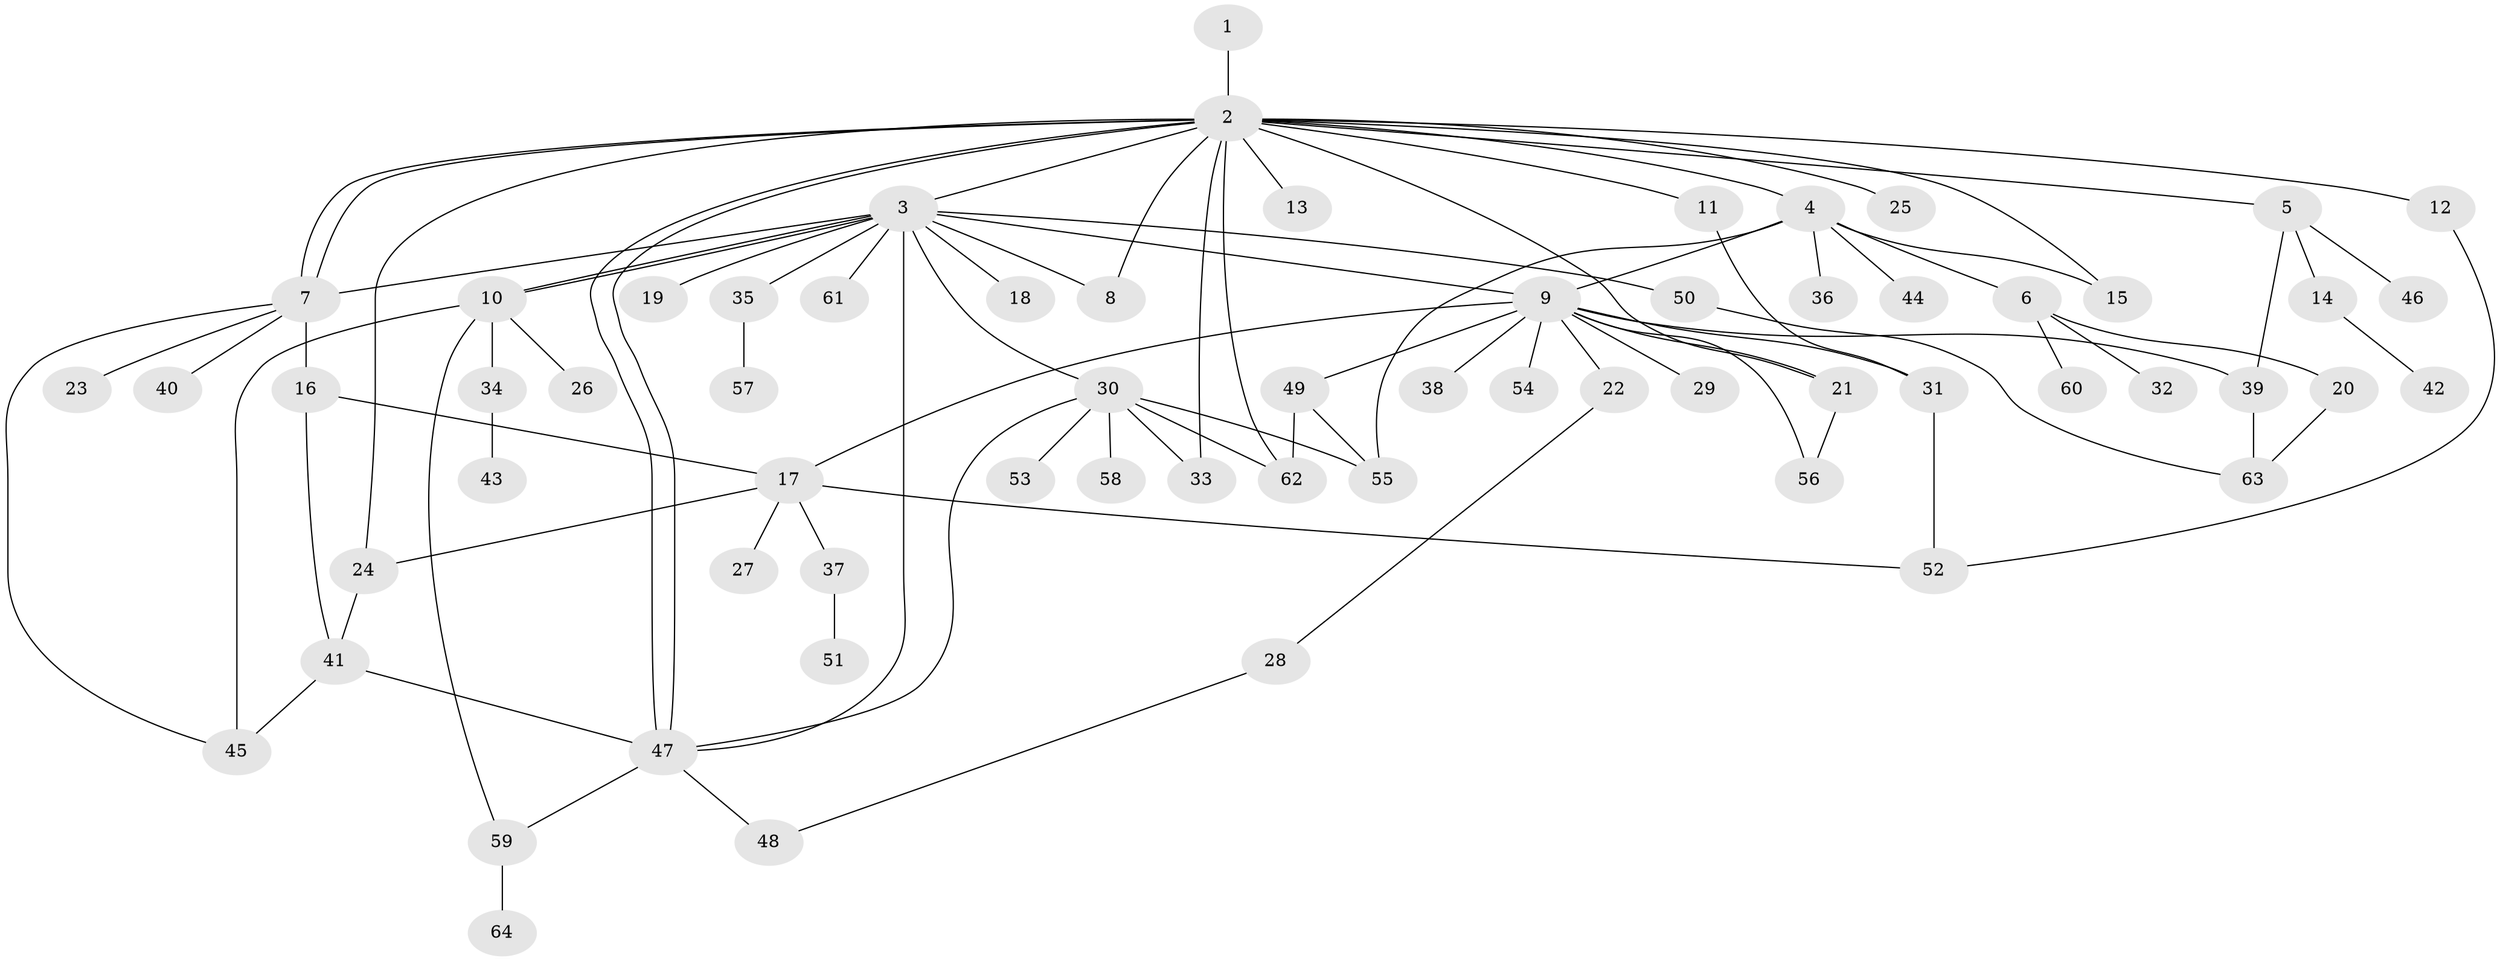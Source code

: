// Generated by graph-tools (version 1.1) at 2025/11/02/27/25 16:11:11]
// undirected, 64 vertices, 93 edges
graph export_dot {
graph [start="1"]
  node [color=gray90,style=filled];
  1;
  2;
  3;
  4;
  5;
  6;
  7;
  8;
  9;
  10;
  11;
  12;
  13;
  14;
  15;
  16;
  17;
  18;
  19;
  20;
  21;
  22;
  23;
  24;
  25;
  26;
  27;
  28;
  29;
  30;
  31;
  32;
  33;
  34;
  35;
  36;
  37;
  38;
  39;
  40;
  41;
  42;
  43;
  44;
  45;
  46;
  47;
  48;
  49;
  50;
  51;
  52;
  53;
  54;
  55;
  56;
  57;
  58;
  59;
  60;
  61;
  62;
  63;
  64;
  1 -- 2;
  2 -- 3;
  2 -- 4;
  2 -- 5;
  2 -- 7;
  2 -- 7;
  2 -- 8;
  2 -- 11;
  2 -- 12;
  2 -- 13;
  2 -- 15;
  2 -- 21;
  2 -- 24;
  2 -- 25;
  2 -- 33;
  2 -- 47;
  2 -- 47;
  2 -- 62;
  3 -- 7;
  3 -- 8;
  3 -- 9;
  3 -- 10;
  3 -- 10;
  3 -- 18;
  3 -- 19;
  3 -- 30;
  3 -- 35;
  3 -- 47;
  3 -- 50;
  3 -- 61;
  4 -- 6;
  4 -- 9;
  4 -- 15;
  4 -- 36;
  4 -- 44;
  4 -- 55;
  5 -- 14;
  5 -- 39;
  5 -- 46;
  6 -- 20;
  6 -- 32;
  6 -- 60;
  7 -- 16;
  7 -- 23;
  7 -- 40;
  7 -- 45;
  9 -- 17;
  9 -- 21;
  9 -- 22;
  9 -- 29;
  9 -- 31;
  9 -- 38;
  9 -- 39;
  9 -- 49;
  9 -- 54;
  9 -- 56;
  10 -- 26;
  10 -- 34;
  10 -- 45;
  10 -- 59;
  11 -- 31;
  12 -- 52;
  14 -- 42;
  16 -- 17;
  16 -- 41;
  17 -- 24;
  17 -- 27;
  17 -- 37;
  17 -- 52;
  20 -- 63;
  21 -- 56;
  22 -- 28;
  24 -- 41;
  28 -- 48;
  30 -- 33;
  30 -- 47;
  30 -- 53;
  30 -- 55;
  30 -- 58;
  30 -- 62;
  31 -- 52;
  34 -- 43;
  35 -- 57;
  37 -- 51;
  39 -- 63;
  41 -- 45;
  41 -- 47;
  47 -- 48;
  47 -- 59;
  49 -- 55;
  49 -- 62;
  50 -- 63;
  59 -- 64;
}
